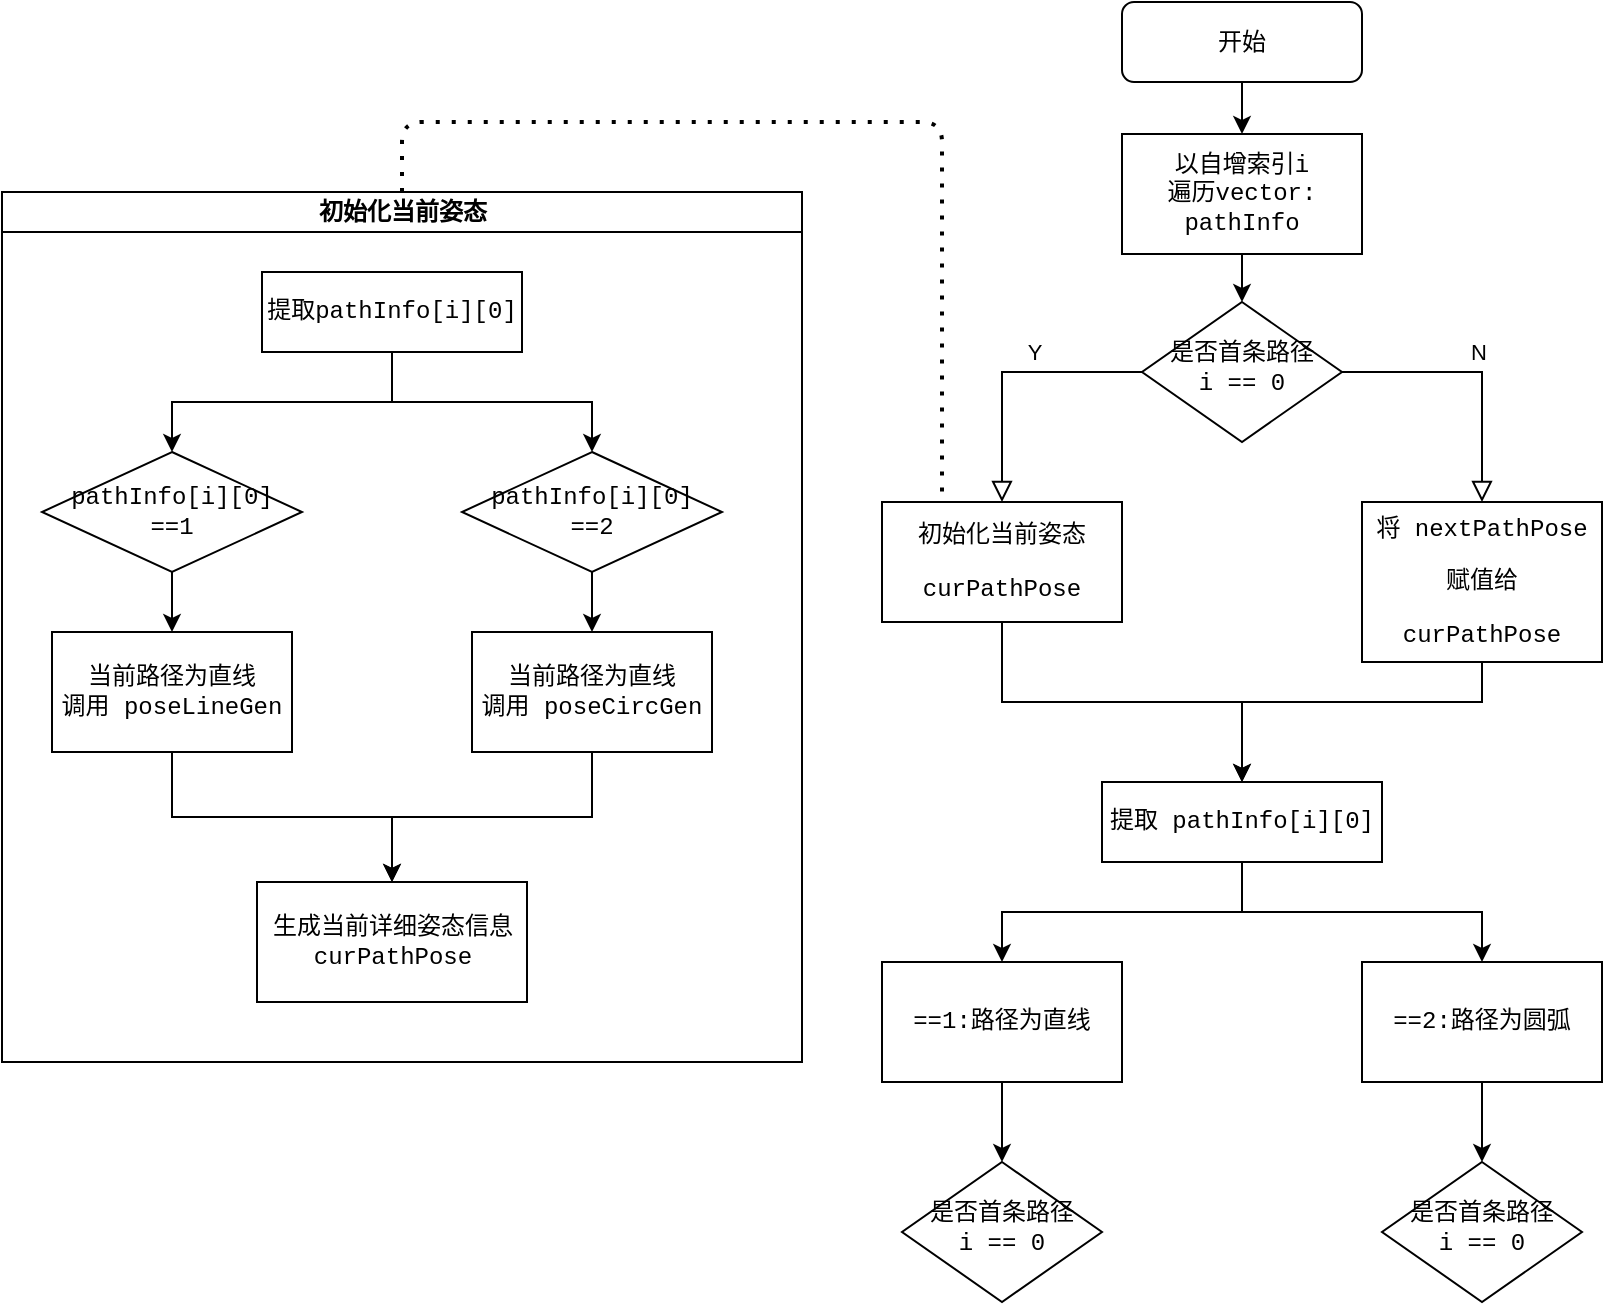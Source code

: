 <mxfile version="13.6.3" type="github">
  <diagram id="C5RBs43oDa-KdzZeNtuy" name="Page-1">
    <mxGraphModel dx="1609" dy="469" grid="1" gridSize="10" guides="1" tooltips="1" connect="1" arrows="1" fold="1" page="1" pageScale="1" pageWidth="827" pageHeight="1169" math="0" shadow="0">
      <root>
        <mxCell id="WIyWlLk6GJQsqaUBKTNV-0" />
        <mxCell id="WIyWlLk6GJQsqaUBKTNV-1" parent="WIyWlLk6GJQsqaUBKTNV-0" />
        <mxCell id="rkQjQ697C5nL5J8eR8qa-7" style="edgeStyle=orthogonalEdgeStyle;rounded=0;orthogonalLoop=1;jettySize=auto;html=1;exitX=0.5;exitY=1;exitDx=0;exitDy=0;entryX=0.5;entryY=0;entryDx=0;entryDy=0;" edge="1" parent="WIyWlLk6GJQsqaUBKTNV-1" source="WIyWlLk6GJQsqaUBKTNV-3" target="rkQjQ697C5nL5J8eR8qa-6">
          <mxGeometry relative="1" as="geometry" />
        </mxCell>
        <mxCell id="WIyWlLk6GJQsqaUBKTNV-3" value="开始" style="rounded=1;whiteSpace=wrap;html=1;fontSize=12;glass=0;strokeWidth=1;shadow=0;" parent="WIyWlLk6GJQsqaUBKTNV-1" vertex="1">
          <mxGeometry x="220" y="10" width="120" height="40" as="geometry" />
        </mxCell>
        <mxCell id="WIyWlLk6GJQsqaUBKTNV-4" value="Y" style="rounded=0;html=1;jettySize=auto;orthogonalLoop=1;fontSize=11;endArrow=block;endFill=0;endSize=8;strokeWidth=1;shadow=0;labelBackgroundColor=none;edgeStyle=orthogonalEdgeStyle;entryX=0.5;entryY=0;entryDx=0;entryDy=0;" parent="WIyWlLk6GJQsqaUBKTNV-1" source="WIyWlLk6GJQsqaUBKTNV-6" target="rkQjQ697C5nL5J8eR8qa-0" edge="1">
          <mxGeometry x="-0.2" y="-10" relative="1" as="geometry">
            <mxPoint as="offset" />
            <mxPoint x="180" y="160" as="targetPoint" />
          </mxGeometry>
        </mxCell>
        <mxCell id="WIyWlLk6GJQsqaUBKTNV-5" value="N" style="edgeStyle=orthogonalEdgeStyle;rounded=0;html=1;jettySize=auto;orthogonalLoop=1;fontSize=11;endArrow=block;endFill=0;endSize=8;strokeWidth=1;shadow=0;labelBackgroundColor=none;entryX=0.5;entryY=0;entryDx=0;entryDy=0;" parent="WIyWlLk6GJQsqaUBKTNV-1" source="WIyWlLk6GJQsqaUBKTNV-6" target="rkQjQ697C5nL5J8eR8qa-26" edge="1">
          <mxGeometry y="10" relative="1" as="geometry">
            <mxPoint as="offset" />
            <mxPoint x="410" y="200" as="targetPoint" />
          </mxGeometry>
        </mxCell>
        <mxCell id="WIyWlLk6GJQsqaUBKTNV-6" value="是否首条路径&lt;br&gt;i == 0" style="rhombus;whiteSpace=wrap;html=1;shadow=0;fontFamily=Courier New;fontSize=12;align=center;strokeWidth=1;spacing=6;spacingTop=-4;" parent="WIyWlLk6GJQsqaUBKTNV-1" vertex="1">
          <mxGeometry x="230" y="160" width="100" height="70" as="geometry" />
        </mxCell>
        <mxCell id="rkQjQ697C5nL5J8eR8qa-28" style="edgeStyle=orthogonalEdgeStyle;rounded=0;orthogonalLoop=1;jettySize=auto;html=1;exitX=0.5;exitY=1;exitDx=0;exitDy=0;entryX=0.5;entryY=0;entryDx=0;entryDy=0;fontFamily=Courier New;" edge="1" parent="WIyWlLk6GJQsqaUBKTNV-1" source="rkQjQ697C5nL5J8eR8qa-0" target="rkQjQ697C5nL5J8eR8qa-30">
          <mxGeometry relative="1" as="geometry">
            <mxPoint x="280" y="400" as="targetPoint" />
          </mxGeometry>
        </mxCell>
        <mxCell id="rkQjQ697C5nL5J8eR8qa-0" value="&lt;p&gt;初始化当前姿态&lt;/p&gt;&lt;p&gt;curPathPose&lt;/p&gt;" style="rounded=0;whiteSpace=wrap;html=1;fontFamily=Courier New;" vertex="1" parent="WIyWlLk6GJQsqaUBKTNV-1">
          <mxGeometry x="100" y="260" width="120" height="60" as="geometry" />
        </mxCell>
        <mxCell id="rkQjQ697C5nL5J8eR8qa-1" value="初始化当前姿态" style="swimlane;html=1;startSize=20;horizontal=1;containerType=tree;" vertex="1" parent="WIyWlLk6GJQsqaUBKTNV-1">
          <mxGeometry x="-340" y="105" width="400" height="435" as="geometry">
            <mxRectangle x="-340" y="100" width="120" height="20" as="alternateBounds" />
          </mxGeometry>
        </mxCell>
        <mxCell id="rkQjQ697C5nL5J8eR8qa-11" style="edgeStyle=orthogonalEdgeStyle;rounded=0;orthogonalLoop=1;jettySize=auto;html=1;entryX=0.5;entryY=0;entryDx=0;entryDy=0;fontFamily=Courier New;exitX=0.5;exitY=1;exitDx=0;exitDy=0;" edge="1" parent="rkQjQ697C5nL5J8eR8qa-1" source="rkQjQ697C5nL5J8eR8qa-3" target="rkQjQ697C5nL5J8eR8qa-9">
          <mxGeometry relative="1" as="geometry">
            <mxPoint x="195" y="120" as="sourcePoint" />
          </mxGeometry>
        </mxCell>
        <mxCell id="rkQjQ697C5nL5J8eR8qa-12" style="edgeStyle=orthogonalEdgeStyle;rounded=0;orthogonalLoop=1;jettySize=auto;html=1;exitX=0.5;exitY=1;exitDx=0;exitDy=0;entryX=0.5;entryY=0;entryDx=0;entryDy=0;fontFamily=Courier New;" edge="1" parent="rkQjQ697C5nL5J8eR8qa-1" source="rkQjQ697C5nL5J8eR8qa-3" target="rkQjQ697C5nL5J8eR8qa-10">
          <mxGeometry relative="1" as="geometry" />
        </mxCell>
        <mxCell id="rkQjQ697C5nL5J8eR8qa-3" value="提取pathInfo[i][0]" style="whiteSpace=wrap;html=1;treeFolding=1;treeMoving=1;newEdgeStyle={&quot;edgeStyle&quot;:&quot;elbowEdgeStyle&quot;,&quot;startArrow&quot;:&quot;none&quot;,&quot;endArrow&quot;:&quot;none&quot;};fontFamily=Courier New;" vertex="1" parent="rkQjQ697C5nL5J8eR8qa-1">
          <mxGeometry x="130" y="40" width="130" height="40" as="geometry" />
        </mxCell>
        <mxCell id="rkQjQ697C5nL5J8eR8qa-9" value="pathInfo[i][0]&lt;br&gt;==1" style="rhombus;whiteSpace=wrap;html=1;fontFamily=Courier New;" vertex="1" parent="rkQjQ697C5nL5J8eR8qa-1">
          <mxGeometry x="20" y="130" width="130" height="60" as="geometry" />
        </mxCell>
        <mxCell id="rkQjQ697C5nL5J8eR8qa-22" style="edgeStyle=orthogonalEdgeStyle;rounded=0;orthogonalLoop=1;jettySize=auto;html=1;exitX=0.5;exitY=1;exitDx=0;exitDy=0;entryX=0.5;entryY=0;entryDx=0;entryDy=0;fontFamily=Courier New;" edge="1" parent="rkQjQ697C5nL5J8eR8qa-1" source="rkQjQ697C5nL5J8eR8qa-10" target="rkQjQ697C5nL5J8eR8qa-15">
          <mxGeometry relative="1" as="geometry" />
        </mxCell>
        <mxCell id="rkQjQ697C5nL5J8eR8qa-10" value="pathInfo[i][0]&lt;br&gt;==2" style="rhombus;whiteSpace=wrap;html=1;fontFamily=Courier New;" vertex="1" parent="rkQjQ697C5nL5J8eR8qa-1">
          <mxGeometry x="230" y="130" width="130" height="60" as="geometry" />
        </mxCell>
        <mxCell id="rkQjQ697C5nL5J8eR8qa-24" style="edgeStyle=orthogonalEdgeStyle;rounded=0;orthogonalLoop=1;jettySize=auto;html=1;exitX=0.5;exitY=1;exitDx=0;exitDy=0;entryX=0.5;entryY=0;entryDx=0;entryDy=0;fontFamily=Courier New;" edge="1" parent="rkQjQ697C5nL5J8eR8qa-1" source="rkQjQ697C5nL5J8eR8qa-14" target="rkQjQ697C5nL5J8eR8qa-23">
          <mxGeometry relative="1" as="geometry" />
        </mxCell>
        <mxCell id="rkQjQ697C5nL5J8eR8qa-14" value="当前路径为直线&lt;br&gt;调用 poseLineGen" style="rounded=0;whiteSpace=wrap;html=1;fontFamily=Courier New;" vertex="1" parent="rkQjQ697C5nL5J8eR8qa-1">
          <mxGeometry x="25" y="220" width="120" height="60" as="geometry" />
        </mxCell>
        <mxCell id="rkQjQ697C5nL5J8eR8qa-13" style="edgeStyle=orthogonalEdgeStyle;rounded=0;orthogonalLoop=1;jettySize=auto;html=1;exitX=0.5;exitY=1;exitDx=0;exitDy=0;fontFamily=Courier New;" edge="1" parent="rkQjQ697C5nL5J8eR8qa-1" source="rkQjQ697C5nL5J8eR8qa-9" target="rkQjQ697C5nL5J8eR8qa-14">
          <mxGeometry relative="1" as="geometry">
            <mxPoint x="85" y="220" as="targetPoint" />
          </mxGeometry>
        </mxCell>
        <mxCell id="rkQjQ697C5nL5J8eR8qa-25" style="edgeStyle=orthogonalEdgeStyle;rounded=0;orthogonalLoop=1;jettySize=auto;html=1;exitX=0.5;exitY=1;exitDx=0;exitDy=0;entryX=0.5;entryY=0;entryDx=0;entryDy=0;fontFamily=Courier New;" edge="1" parent="rkQjQ697C5nL5J8eR8qa-1" source="rkQjQ697C5nL5J8eR8qa-15" target="rkQjQ697C5nL5J8eR8qa-23">
          <mxGeometry relative="1" as="geometry" />
        </mxCell>
        <mxCell id="rkQjQ697C5nL5J8eR8qa-15" value="当前路径为直线&lt;br&gt;调用 poseCircGen" style="rounded=0;whiteSpace=wrap;html=1;fontFamily=Courier New;" vertex="1" parent="rkQjQ697C5nL5J8eR8qa-1">
          <mxGeometry x="235" y="220" width="120" height="60" as="geometry" />
        </mxCell>
        <mxCell id="rkQjQ697C5nL5J8eR8qa-23" value="生成当前详细姿态信息&lt;br&gt;curPathPose" style="rounded=0;whiteSpace=wrap;html=1;fontFamily=Courier New;" vertex="1" parent="rkQjQ697C5nL5J8eR8qa-1">
          <mxGeometry x="127.5" y="345" width="135" height="60" as="geometry" />
        </mxCell>
        <mxCell id="rkQjQ697C5nL5J8eR8qa-5" value="" style="endArrow=none;dashed=1;html=1;dashPattern=1 3;strokeWidth=2;entryX=0.25;entryY=0;entryDx=0;entryDy=0;exitX=0.5;exitY=0;exitDx=0;exitDy=0;edgeStyle=orthogonalEdgeStyle;" edge="1" parent="WIyWlLk6GJQsqaUBKTNV-1" source="rkQjQ697C5nL5J8eR8qa-1" target="rkQjQ697C5nL5J8eR8qa-0">
          <mxGeometry width="50" height="50" relative="1" as="geometry">
            <mxPoint x="20" y="260" as="sourcePoint" />
            <mxPoint x="70" y="210" as="targetPoint" />
            <Array as="points">
              <mxPoint x="-140" y="70" />
              <mxPoint x="130" y="70" />
            </Array>
          </mxGeometry>
        </mxCell>
        <mxCell id="rkQjQ697C5nL5J8eR8qa-8" style="edgeStyle=orthogonalEdgeStyle;rounded=0;orthogonalLoop=1;jettySize=auto;html=1;exitX=0.5;exitY=1;exitDx=0;exitDy=0;entryX=0.5;entryY=0;entryDx=0;entryDy=0;" edge="1" parent="WIyWlLk6GJQsqaUBKTNV-1" source="rkQjQ697C5nL5J8eR8qa-6" target="WIyWlLk6GJQsqaUBKTNV-6">
          <mxGeometry relative="1" as="geometry" />
        </mxCell>
        <mxCell id="rkQjQ697C5nL5J8eR8qa-6" value="以自增索引i&lt;br&gt;遍历vector: pathInfo" style="rounded=0;whiteSpace=wrap;html=1;fontFamily=Courier New;" vertex="1" parent="WIyWlLk6GJQsqaUBKTNV-1">
          <mxGeometry x="220" y="76" width="120" height="60" as="geometry" />
        </mxCell>
        <mxCell id="rkQjQ697C5nL5J8eR8qa-29" style="edgeStyle=orthogonalEdgeStyle;rounded=0;orthogonalLoop=1;jettySize=auto;html=1;exitX=0.5;exitY=1;exitDx=0;exitDy=0;entryX=0.5;entryY=0;entryDx=0;entryDy=0;fontFamily=Courier New;" edge="1" parent="WIyWlLk6GJQsqaUBKTNV-1" source="rkQjQ697C5nL5J8eR8qa-26" target="rkQjQ697C5nL5J8eR8qa-30">
          <mxGeometry relative="1" as="geometry">
            <mxPoint x="280" y="400" as="targetPoint" />
            <Array as="points">
              <mxPoint x="400" y="360" />
              <mxPoint x="280" y="360" />
            </Array>
          </mxGeometry>
        </mxCell>
        <mxCell id="rkQjQ697C5nL5J8eR8qa-26" value="&lt;p&gt;将 nextPathPose&lt;/p&gt;&lt;p&gt;赋值给&lt;/p&gt;&lt;p&gt;curPathPose&lt;/p&gt;" style="rounded=0;whiteSpace=wrap;html=1;fontFamily=Courier New;" vertex="1" parent="WIyWlLk6GJQsqaUBKTNV-1">
          <mxGeometry x="340" y="260" width="120" height="80" as="geometry" />
        </mxCell>
        <mxCell id="rkQjQ697C5nL5J8eR8qa-33" style="edgeStyle=orthogonalEdgeStyle;rounded=0;orthogonalLoop=1;jettySize=auto;html=1;exitX=0.5;exitY=1;exitDx=0;exitDy=0;entryX=0.5;entryY=0;entryDx=0;entryDy=0;fontFamily=Courier New;" edge="1" parent="WIyWlLk6GJQsqaUBKTNV-1" source="rkQjQ697C5nL5J8eR8qa-30" target="rkQjQ697C5nL5J8eR8qa-31">
          <mxGeometry relative="1" as="geometry" />
        </mxCell>
        <mxCell id="rkQjQ697C5nL5J8eR8qa-34" style="edgeStyle=orthogonalEdgeStyle;rounded=0;orthogonalLoop=1;jettySize=auto;html=1;exitX=0.5;exitY=1;exitDx=0;exitDy=0;entryX=0.5;entryY=0;entryDx=0;entryDy=0;fontFamily=Courier New;" edge="1" parent="WIyWlLk6GJQsqaUBKTNV-1" source="rkQjQ697C5nL5J8eR8qa-30" target="rkQjQ697C5nL5J8eR8qa-32">
          <mxGeometry relative="1" as="geometry" />
        </mxCell>
        <mxCell id="rkQjQ697C5nL5J8eR8qa-30" value="提取 pathInfo[i][0]" style="rounded=0;whiteSpace=wrap;html=1;fontFamily=Courier New;" vertex="1" parent="WIyWlLk6GJQsqaUBKTNV-1">
          <mxGeometry x="210" y="400" width="140" height="40" as="geometry" />
        </mxCell>
        <mxCell id="rkQjQ697C5nL5J8eR8qa-37" style="edgeStyle=orthogonalEdgeStyle;rounded=0;orthogonalLoop=1;jettySize=auto;html=1;exitX=0.5;exitY=1;exitDx=0;exitDy=0;entryX=0.5;entryY=0;entryDx=0;entryDy=0;fontFamily=Courier New;" edge="1" parent="WIyWlLk6GJQsqaUBKTNV-1" source="rkQjQ697C5nL5J8eR8qa-31" target="rkQjQ697C5nL5J8eR8qa-35">
          <mxGeometry relative="1" as="geometry" />
        </mxCell>
        <mxCell id="rkQjQ697C5nL5J8eR8qa-31" value="==1:路径为直线" style="rounded=0;whiteSpace=wrap;html=1;fontFamily=Courier New;" vertex="1" parent="WIyWlLk6GJQsqaUBKTNV-1">
          <mxGeometry x="100" y="490" width="120" height="60" as="geometry" />
        </mxCell>
        <mxCell id="rkQjQ697C5nL5J8eR8qa-38" style="edgeStyle=orthogonalEdgeStyle;rounded=0;orthogonalLoop=1;jettySize=auto;html=1;exitX=0.5;exitY=1;exitDx=0;exitDy=0;entryX=0.5;entryY=0;entryDx=0;entryDy=0;fontFamily=Courier New;" edge="1" parent="WIyWlLk6GJQsqaUBKTNV-1" source="rkQjQ697C5nL5J8eR8qa-32" target="rkQjQ697C5nL5J8eR8qa-36">
          <mxGeometry relative="1" as="geometry" />
        </mxCell>
        <mxCell id="rkQjQ697C5nL5J8eR8qa-32" value="==2:路径为圆弧" style="rounded=0;whiteSpace=wrap;html=1;fontFamily=Courier New;" vertex="1" parent="WIyWlLk6GJQsqaUBKTNV-1">
          <mxGeometry x="340" y="490" width="120" height="60" as="geometry" />
        </mxCell>
        <mxCell id="rkQjQ697C5nL5J8eR8qa-35" value="是否首条路径&lt;br&gt;i == 0" style="rhombus;whiteSpace=wrap;html=1;shadow=0;fontFamily=Courier New;fontSize=12;align=center;strokeWidth=1;spacing=6;spacingTop=-4;" vertex="1" parent="WIyWlLk6GJQsqaUBKTNV-1">
          <mxGeometry x="110" y="590" width="100" height="70" as="geometry" />
        </mxCell>
        <mxCell id="rkQjQ697C5nL5J8eR8qa-36" value="是否首条路径&lt;br&gt;i == 0" style="rhombus;whiteSpace=wrap;html=1;shadow=0;fontFamily=Courier New;fontSize=12;align=center;strokeWidth=1;spacing=6;spacingTop=-4;" vertex="1" parent="WIyWlLk6GJQsqaUBKTNV-1">
          <mxGeometry x="350" y="590" width="100" height="70" as="geometry" />
        </mxCell>
      </root>
    </mxGraphModel>
  </diagram>
</mxfile>
